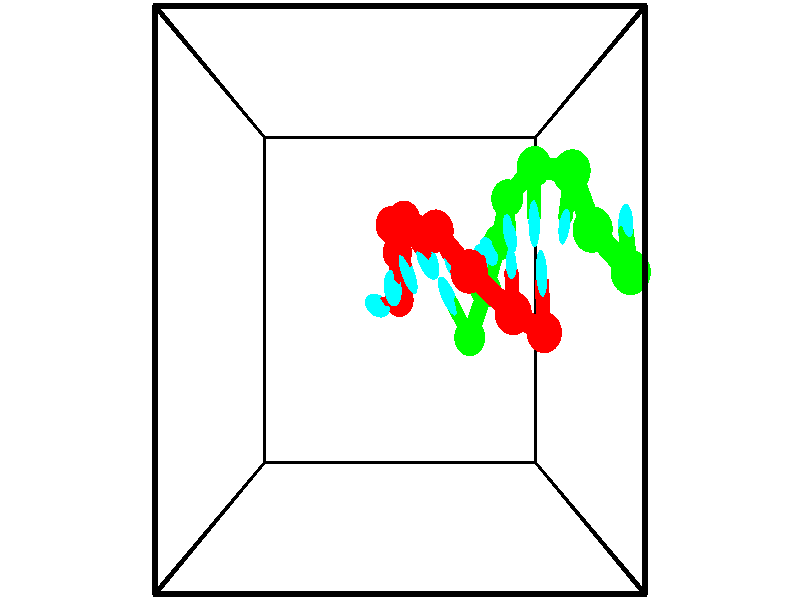 // switches for output
#declare DRAW_BASES = 1; // possible values are 0, 1; only relevant for DNA ribbons
#declare DRAW_BASES_TYPE = 3; // possible values are 1, 2, 3; only relevant for DNA ribbons
#declare DRAW_FOG = 0; // set to 1 to enable fog

#include "colors.inc"

#include "transforms.inc"
background { rgb <1, 1, 1>}

#default {
   normal{
       ripples 0.25
       frequency 0.20
       turbulence 0.2
       lambda 5
   }
	finish {
		phong 0.1
		phong_size 40.
	}
}

// original window dimensions: 1024x640


// camera settings

camera {
	sky <-0, 1, 0>
	up <-0, 1, 0>
	right 1.6 * <1, 0, 0>
	location <2.5, 2.5, 11.1562>
	look_at <2.5, 2.5, 2.5>
	direction <0, 0, -8.6562>
	angle 67.0682
}


# declare cpy_camera_pos = <2.5, 2.5, 11.1562>;
# if (DRAW_FOG = 1)
fog {
	fog_type 2
	up vnormalize(cpy_camera_pos)
	color rgbt<1,1,1,0.3>
	distance 1e-5
	fog_alt 3e-3
	fog_offset 4
}
# end


// LIGHTS

# declare lum = 6;
global_settings {
	ambient_light rgb lum * <0.05, 0.05, 0.05>
	max_trace_level 15
}# declare cpy_direct_light_amount = 0.25;
light_source
{	1000 * <-1, -1, 1>,
	rgb lum * cpy_direct_light_amount
	parallel
}

light_source
{	1000 * <1, 1, -1>,
	rgb lum * cpy_direct_light_amount
	parallel
}

// strand 0

// nucleotide -1

// particle -1
sphere {
	<2.491569, 2.498752, 0.464931> 0.250000
	pigment { color rgbt <1,0,0,0> }
	no_shadow
}
cylinder {
	<2.281746, 2.455452, 0.802717>,  <2.155852, 2.429472, 1.005389>, 0.100000
	pigment { color rgbt <1,0,0,0> }
	no_shadow
}
cylinder {
	<2.281746, 2.455452, 0.802717>,  <2.491569, 2.498752, 0.464931>, 0.100000
	pigment { color rgbt <1,0,0,0> }
	no_shadow
}

// particle -1
sphere {
	<2.281746, 2.455452, 0.802717> 0.100000
	pigment { color rgbt <1,0,0,0> }
	no_shadow
}
sphere {
	0, 1
	scale<0.080000,0.200000,0.300000>
	matrix <0.622930, 0.627321, 0.467361,
		-0.580343, 0.771200, -0.261633,
		-0.524557, -0.108251, 0.844465,
		2.124379, 2.422977, 1.056057>
	pigment { color rgbt <0,1,1,0> }
	no_shadow
}
cylinder {
	<2.453999, 3.177304, 0.840698>,  <2.491569, 2.498752, 0.464931>, 0.130000
	pigment { color rgbt <1,0,0,0> }
	no_shadow
}

// nucleotide -1

// particle -1
sphere {
	<2.453999, 3.177304, 0.840698> 0.250000
	pigment { color rgbt <1,0,0,0> }
	no_shadow
}
cylinder {
	<2.413502, 2.883888, 1.109524>,  <2.389204, 2.707839, 1.270819>, 0.100000
	pigment { color rgbt <1,0,0,0> }
	no_shadow
}
cylinder {
	<2.413502, 2.883888, 1.109524>,  <2.453999, 3.177304, 0.840698>, 0.100000
	pigment { color rgbt <1,0,0,0> }
	no_shadow
}

// particle -1
sphere {
	<2.413502, 2.883888, 1.109524> 0.100000
	pigment { color rgbt <1,0,0,0> }
	no_shadow
}
sphere {
	0, 1
	scale<0.080000,0.200000,0.300000>
	matrix <0.762991, 0.376261, 0.525617,
		-0.638432, 0.565994, 0.521590,
		-0.101242, -0.733539, 0.672065,
		2.383129, 2.663827, 1.311143>
	pigment { color rgbt <0,1,1,0> }
	no_shadow
}
cylinder {
	<2.360377, 3.503249, 1.488116>,  <2.453999, 3.177304, 0.840698>, 0.130000
	pigment { color rgbt <1,0,0,0> }
	no_shadow
}

// nucleotide -1

// particle -1
sphere {
	<2.360377, 3.503249, 1.488116> 0.250000
	pigment { color rgbt <1,0,0,0> }
	no_shadow
}
cylinder {
	<2.514278, 3.135105, 1.516125>,  <2.606619, 2.914219, 1.532930>, 0.100000
	pigment { color rgbt <1,0,0,0> }
	no_shadow
}
cylinder {
	<2.514278, 3.135105, 1.516125>,  <2.360377, 3.503249, 1.488116>, 0.100000
	pigment { color rgbt <1,0,0,0> }
	no_shadow
}

// particle -1
sphere {
	<2.514278, 3.135105, 1.516125> 0.100000
	pigment { color rgbt <1,0,0,0> }
	no_shadow
}
sphere {
	0, 1
	scale<0.080000,0.200000,0.300000>
	matrix <0.848512, 0.382536, 0.365641,
		-0.363307, -0.081268, 0.928118,
		0.384754, -0.920359, 0.070021,
		2.629705, 2.858997, 1.537131>
	pigment { color rgbt <0,1,1,0> }
	no_shadow
}
cylinder {
	<2.555594, 3.480844, 2.167551>,  <2.360377, 3.503249, 1.488116>, 0.130000
	pigment { color rgbt <1,0,0,0> }
	no_shadow
}

// nucleotide -1

// particle -1
sphere {
	<2.555594, 3.480844, 2.167551> 0.250000
	pigment { color rgbt <1,0,0,0> }
	no_shadow
}
cylinder {
	<2.771133, 3.212448, 1.963820>,  <2.900457, 3.051411, 1.841581>, 0.100000
	pigment { color rgbt <1,0,0,0> }
	no_shadow
}
cylinder {
	<2.771133, 3.212448, 1.963820>,  <2.555594, 3.480844, 2.167551>, 0.100000
	pigment { color rgbt <1,0,0,0> }
	no_shadow
}

// particle -1
sphere {
	<2.771133, 3.212448, 1.963820> 0.100000
	pigment { color rgbt <1,0,0,0> }
	no_shadow
}
sphere {
	0, 1
	scale<0.080000,0.200000,0.300000>
	matrix <0.764161, 0.134875, 0.630767,
		-0.354542, -0.729096, 0.585422,
		0.538849, -0.670990, -0.509328,
		2.932788, 3.011151, 1.811021>
	pigment { color rgbt <0,1,1,0> }
	no_shadow
}
cylinder {
	<2.998109, 3.300606, 2.738062>,  <2.555594, 3.480844, 2.167551>, 0.130000
	pigment { color rgbt <1,0,0,0> }
	no_shadow
}

// nucleotide -1

// particle -1
sphere {
	<2.998109, 3.300606, 2.738062> 0.250000
	pigment { color rgbt <1,0,0,0> }
	no_shadow
}
cylinder {
	<3.154331, 3.131805, 2.410799>,  <3.248065, 3.030525, 2.214442>, 0.100000
	pigment { color rgbt <1,0,0,0> }
	no_shadow
}
cylinder {
	<3.154331, 3.131805, 2.410799>,  <2.998109, 3.300606, 2.738062>, 0.100000
	pigment { color rgbt <1,0,0,0> }
	no_shadow
}

// particle -1
sphere {
	<3.154331, 3.131805, 2.410799> 0.100000
	pigment { color rgbt <1,0,0,0> }
	no_shadow
}
sphere {
	0, 1
	scale<0.080000,0.200000,0.300000>
	matrix <0.916428, 0.093920, 0.389023,
		-0.087327, -0.901717, 0.423416,
		0.390556, -0.422003, -0.818156,
		3.271498, 3.005205, 2.165352>
	pigment { color rgbt <0,1,1,0> }
	no_shadow
}
cylinder {
	<3.431286, 2.821144, 3.012616>,  <2.998109, 3.300606, 2.738062>, 0.130000
	pigment { color rgbt <1,0,0,0> }
	no_shadow
}

// nucleotide -1

// particle -1
sphere {
	<3.431286, 2.821144, 3.012616> 0.250000
	pigment { color rgbt <1,0,0,0> }
	no_shadow
}
cylinder {
	<3.567078, 2.909557, 2.646906>,  <3.648552, 2.962605, 2.427480>, 0.100000
	pigment { color rgbt <1,0,0,0> }
	no_shadow
}
cylinder {
	<3.567078, 2.909557, 2.646906>,  <3.431286, 2.821144, 3.012616>, 0.100000
	pigment { color rgbt <1,0,0,0> }
	no_shadow
}

// particle -1
sphere {
	<3.567078, 2.909557, 2.646906> 0.100000
	pigment { color rgbt <1,0,0,0> }
	no_shadow
}
sphere {
	0, 1
	scale<0.080000,0.200000,0.300000>
	matrix <0.912464, 0.158631, 0.377156,
		0.228396, -0.962279, -0.147833,
		0.339478, 0.221034, -0.914275,
		3.668921, 2.975867, 2.372623>
	pigment { color rgbt <0,1,1,0> }
	no_shadow
}
cylinder {
	<4.049582, 2.348401, 2.887699>,  <3.431286, 2.821144, 3.012616>, 0.130000
	pigment { color rgbt <1,0,0,0> }
	no_shadow
}

// nucleotide -1

// particle -1
sphere {
	<4.049582, 2.348401, 2.887699> 0.250000
	pigment { color rgbt <1,0,0,0> }
	no_shadow
}
cylinder {
	<4.082817, 2.650867, 2.628065>,  <4.102758, 2.832347, 2.472285>, 0.100000
	pigment { color rgbt <1,0,0,0> }
	no_shadow
}
cylinder {
	<4.082817, 2.650867, 2.628065>,  <4.049582, 2.348401, 2.887699>, 0.100000
	pigment { color rgbt <1,0,0,0> }
	no_shadow
}

// particle -1
sphere {
	<4.082817, 2.650867, 2.628065> 0.100000
	pigment { color rgbt <1,0,0,0> }
	no_shadow
}
sphere {
	0, 1
	scale<0.080000,0.200000,0.300000>
	matrix <0.985734, 0.033304, 0.164982,
		0.146370, -0.653533, -0.742611,
		0.083089, 0.756165, -0.649084,
		4.107744, 2.877717, 2.433340>
	pigment { color rgbt <0,1,1,0> }
	no_shadow
}
cylinder {
	<4.589679, 2.107808, 2.400925>,  <4.049582, 2.348401, 2.887699>, 0.130000
	pigment { color rgbt <1,0,0,0> }
	no_shadow
}

// nucleotide -1

// particle -1
sphere {
	<4.589679, 2.107808, 2.400925> 0.250000
	pigment { color rgbt <1,0,0,0> }
	no_shadow
}
cylinder {
	<4.563004, 2.506069, 2.426937>,  <4.546998, 2.745026, 2.442545>, 0.100000
	pigment { color rgbt <1,0,0,0> }
	no_shadow
}
cylinder {
	<4.563004, 2.506069, 2.426937>,  <4.589679, 2.107808, 2.400925>, 0.100000
	pigment { color rgbt <1,0,0,0> }
	no_shadow
}

// particle -1
sphere {
	<4.563004, 2.506069, 2.426937> 0.100000
	pigment { color rgbt <1,0,0,0> }
	no_shadow
}
sphere {
	0, 1
	scale<0.080000,0.200000,0.300000>
	matrix <0.978751, 0.052613, 0.198190,
		0.193906, 0.076867, -0.978004,
		-0.066689, 0.995652, 0.065031,
		4.542997, 2.804765, 2.446446>
	pigment { color rgbt <0,1,1,0> }
	no_shadow
}
// strand 1

// nucleotide -1

// particle -1
sphere {
	<5.592884, 2.805379, 3.061678> 0.250000
	pigment { color rgbt <0,1,0,0> }
	no_shadow
}
cylinder {
	<5.640106, 3.127224, 2.828899>,  <5.668440, 3.320331, 2.689232>, 0.100000
	pigment { color rgbt <0,1,0,0> }
	no_shadow
}
cylinder {
	<5.640106, 3.127224, 2.828899>,  <5.592884, 2.805379, 3.061678>, 0.100000
	pigment { color rgbt <0,1,0,0> }
	no_shadow
}

// particle -1
sphere {
	<5.640106, 3.127224, 2.828899> 0.100000
	pigment { color rgbt <0,1,0,0> }
	no_shadow
}
sphere {
	0, 1
	scale<0.080000,0.200000,0.300000>
	matrix <-0.992840, 0.106386, -0.054321,
		0.018204, 0.584193, 0.811411,
		0.118057, 0.804612, -0.581947,
		5.675523, 3.368608, 2.654315>
	pigment { color rgbt <0,1,1,0> }
	no_shadow
}
cylinder {
	<5.015122, 3.264613, 3.266801>,  <5.592884, 2.805379, 3.061678>, 0.130000
	pigment { color rgbt <0,1,0,0> }
	no_shadow
}

// nucleotide -1

// particle -1
sphere {
	<5.015122, 3.264613, 3.266801> 0.250000
	pigment { color rgbt <0,1,0,0> }
	no_shadow
}
cylinder {
	<5.132278, 3.333294, 2.890560>,  <5.202572, 3.374502, 2.664815>, 0.100000
	pigment { color rgbt <0,1,0,0> }
	no_shadow
}
cylinder {
	<5.132278, 3.333294, 2.890560>,  <5.015122, 3.264613, 3.266801>, 0.100000
	pigment { color rgbt <0,1,0,0> }
	no_shadow
}

// particle -1
sphere {
	<5.132278, 3.333294, 2.890560> 0.100000
	pigment { color rgbt <0,1,0,0> }
	no_shadow
}
sphere {
	0, 1
	scale<0.080000,0.200000,0.300000>
	matrix <-0.951591, -0.043563, -0.304264,
		-0.093218, 0.984185, 0.150630,
		0.292890, 0.171701, -0.940603,
		5.220146, 3.384804, 2.608379>
	pigment { color rgbt <0,1,1,0> }
	no_shadow
}
cylinder {
	<4.843440, 3.960901, 2.907100>,  <5.015122, 3.264613, 3.266801>, 0.130000
	pigment { color rgbt <0,1,0,0> }
	no_shadow
}

// nucleotide -1

// particle -1
sphere {
	<4.843440, 3.960901, 2.907100> 0.250000
	pigment { color rgbt <0,1,0,0> }
	no_shadow
}
cylinder {
	<4.862625, 3.660168, 2.644058>,  <4.874136, 3.479728, 2.486233>, 0.100000
	pigment { color rgbt <0,1,0,0> }
	no_shadow
}
cylinder {
	<4.862625, 3.660168, 2.644058>,  <4.843440, 3.960901, 2.907100>, 0.100000
	pigment { color rgbt <0,1,0,0> }
	no_shadow
}

// particle -1
sphere {
	<4.862625, 3.660168, 2.644058> 0.100000
	pigment { color rgbt <0,1,0,0> }
	no_shadow
}
sphere {
	0, 1
	scale<0.080000,0.200000,0.300000>
	matrix <-0.967582, 0.128464, -0.217442,
		0.247959, 0.646717, -0.721300,
		0.047962, -0.751834, -0.657606,
		4.877014, 3.434618, 2.446777>
	pigment { color rgbt <0,1,1,0> }
	no_shadow
}
cylinder {
	<4.469987, 4.133926, 2.273205>,  <4.843440, 3.960901, 2.907100>, 0.130000
	pigment { color rgbt <0,1,0,0> }
	no_shadow
}

// nucleotide -1

// particle -1
sphere {
	<4.469987, 4.133926, 2.273205> 0.250000
	pigment { color rgbt <0,1,0,0> }
	no_shadow
}
cylinder {
	<4.464203, 3.736008, 2.313545>,  <4.460732, 3.497257, 2.337749>, 0.100000
	pigment { color rgbt <0,1,0,0> }
	no_shadow
}
cylinder {
	<4.464203, 3.736008, 2.313545>,  <4.469987, 4.133926, 2.273205>, 0.100000
	pigment { color rgbt <0,1,0,0> }
	no_shadow
}

// particle -1
sphere {
	<4.464203, 3.736008, 2.313545> 0.100000
	pigment { color rgbt <0,1,0,0> }
	no_shadow
}
sphere {
	0, 1
	scale<0.080000,0.200000,0.300000>
	matrix <-0.952294, -0.017047, -0.304705,
		0.304839, -0.100445, -0.947093,
		-0.014461, -0.994796, 0.100850,
		4.459865, 3.437569, 2.343800>
	pigment { color rgbt <0,1,1,0> }
	no_shadow
}
cylinder {
	<4.199666, 3.843308, 1.581885>,  <4.469987, 4.133926, 2.273205>, 0.130000
	pigment { color rgbt <0,1,0,0> }
	no_shadow
}

// nucleotide -1

// particle -1
sphere {
	<4.199666, 3.843308, 1.581885> 0.250000
	pigment { color rgbt <0,1,0,0> }
	no_shadow
}
cylinder {
	<4.173447, 3.553944, 1.856804>,  <4.157715, 3.380325, 2.021755>, 0.100000
	pigment { color rgbt <0,1,0,0> }
	no_shadow
}
cylinder {
	<4.173447, 3.553944, 1.856804>,  <4.199666, 3.843308, 1.581885>, 0.100000
	pigment { color rgbt <0,1,0,0> }
	no_shadow
}

// particle -1
sphere {
	<4.173447, 3.553944, 1.856804> 0.100000
	pigment { color rgbt <0,1,0,0> }
	no_shadow
}
sphere {
	0, 1
	scale<0.080000,0.200000,0.300000>
	matrix <-0.871358, -0.294144, -0.392701,
		0.486249, -0.624624, -0.611071,
		-0.065547, -0.723412, 0.687298,
		4.153782, 3.336920, 2.062994>
	pigment { color rgbt <0,1,1,0> }
	no_shadow
}
cylinder {
	<4.127264, 3.289054, 1.207646>,  <4.199666, 3.843308, 1.581885>, 0.130000
	pigment { color rgbt <0,1,0,0> }
	no_shadow
}

// nucleotide -1

// particle -1
sphere {
	<4.127264, 3.289054, 1.207646> 0.250000
	pigment { color rgbt <0,1,0,0> }
	no_shadow
}
cylinder {
	<3.981491, 3.195827, 1.568283>,  <3.894027, 3.139892, 1.784665>, 0.100000
	pigment { color rgbt <0,1,0,0> }
	no_shadow
}
cylinder {
	<3.981491, 3.195827, 1.568283>,  <4.127264, 3.289054, 1.207646>, 0.100000
	pigment { color rgbt <0,1,0,0> }
	no_shadow
}

// particle -1
sphere {
	<3.981491, 3.195827, 1.568283> 0.100000
	pigment { color rgbt <0,1,0,0> }
	no_shadow
}
sphere {
	0, 1
	scale<0.080000,0.200000,0.300000>
	matrix <-0.780718, -0.451281, -0.432232,
		0.507611, -0.861409, -0.017498,
		-0.364432, -0.233066, 0.901593,
		3.872161, 3.125908, 1.838761>
	pigment { color rgbt <0,1,1,0> }
	no_shadow
}
cylinder {
	<3.925171, 2.645186, 1.125889>,  <4.127264, 3.289054, 1.207646>, 0.130000
	pigment { color rgbt <0,1,0,0> }
	no_shadow
}

// nucleotide -1

// particle -1
sphere {
	<3.925171, 2.645186, 1.125889> 0.250000
	pigment { color rgbt <0,1,0,0> }
	no_shadow
}
cylinder {
	<3.721817, 2.738617, 1.457428>,  <3.599805, 2.794676, 1.656351>, 0.100000
	pigment { color rgbt <0,1,0,0> }
	no_shadow
}
cylinder {
	<3.721817, 2.738617, 1.457428>,  <3.925171, 2.645186, 1.125889>, 0.100000
	pigment { color rgbt <0,1,0,0> }
	no_shadow
}

// particle -1
sphere {
	<3.721817, 2.738617, 1.457428> 0.100000
	pigment { color rgbt <0,1,0,0> }
	no_shadow
}
sphere {
	0, 1
	scale<0.080000,0.200000,0.300000>
	matrix <-0.832777, -0.378308, -0.404184,
		0.219151, -0.895726, 0.386844,
		-0.508385, 0.233577, 0.828847,
		3.569302, 2.808690, 1.706082>
	pigment { color rgbt <0,1,1,0> }
	no_shadow
}
cylinder {
	<3.627954, 1.993845, 1.382554>,  <3.925171, 2.645186, 1.125889>, 0.130000
	pigment { color rgbt <0,1,0,0> }
	no_shadow
}

// nucleotide -1

// particle -1
sphere {
	<3.627954, 1.993845, 1.382554> 0.250000
	pigment { color rgbt <0,1,0,0> }
	no_shadow
}
cylinder {
	<3.420860, 2.311897, 1.508865>,  <3.296604, 2.502729, 1.584652>, 0.100000
	pigment { color rgbt <0,1,0,0> }
	no_shadow
}
cylinder {
	<3.420860, 2.311897, 1.508865>,  <3.627954, 1.993845, 1.382554>, 0.100000
	pigment { color rgbt <0,1,0,0> }
	no_shadow
}

// particle -1
sphere {
	<3.420860, 2.311897, 1.508865> 0.100000
	pigment { color rgbt <0,1,0,0> }
	no_shadow
}
sphere {
	0, 1
	scale<0.080000,0.200000,0.300000>
	matrix <-0.827918, -0.372610, -0.419182,
		-0.215642, -0.478464, 0.851217,
		-0.517735, 0.795131, 0.315779,
		3.265540, 2.550437, 1.603599>
	pigment { color rgbt <0,1,1,0> }
	no_shadow
}
// box output
cylinder {
	<0.000000, 0.000000, 0.000000>,  <5.000000, 0.000000, 0.000000>, 0.025000
	pigment { color rgbt <0,0,0,0> }
	no_shadow
}
cylinder {
	<0.000000, 0.000000, 0.000000>,  <0.000000, 5.000000, 0.000000>, 0.025000
	pigment { color rgbt <0,0,0,0> }
	no_shadow
}
cylinder {
	<0.000000, 0.000000, 0.000000>,  <0.000000, 0.000000, 5.000000>, 0.025000
	pigment { color rgbt <0,0,0,0> }
	no_shadow
}
cylinder {
	<5.000000, 5.000000, 5.000000>,  <0.000000, 5.000000, 5.000000>, 0.025000
	pigment { color rgbt <0,0,0,0> }
	no_shadow
}
cylinder {
	<5.000000, 5.000000, 5.000000>,  <5.000000, 0.000000, 5.000000>, 0.025000
	pigment { color rgbt <0,0,0,0> }
	no_shadow
}
cylinder {
	<5.000000, 5.000000, 5.000000>,  <5.000000, 5.000000, 0.000000>, 0.025000
	pigment { color rgbt <0,0,0,0> }
	no_shadow
}
cylinder {
	<0.000000, 0.000000, 5.000000>,  <0.000000, 5.000000, 5.000000>, 0.025000
	pigment { color rgbt <0,0,0,0> }
	no_shadow
}
cylinder {
	<0.000000, 0.000000, 5.000000>,  <5.000000, 0.000000, 5.000000>, 0.025000
	pigment { color rgbt <0,0,0,0> }
	no_shadow
}
cylinder {
	<5.000000, 5.000000, 0.000000>,  <0.000000, 5.000000, 0.000000>, 0.025000
	pigment { color rgbt <0,0,0,0> }
	no_shadow
}
cylinder {
	<5.000000, 5.000000, 0.000000>,  <5.000000, 0.000000, 0.000000>, 0.025000
	pigment { color rgbt <0,0,0,0> }
	no_shadow
}
cylinder {
	<5.000000, 0.000000, 5.000000>,  <5.000000, 0.000000, 0.000000>, 0.025000
	pigment { color rgbt <0,0,0,0> }
	no_shadow
}
cylinder {
	<0.000000, 5.000000, 0.000000>,  <0.000000, 5.000000, 5.000000>, 0.025000
	pigment { color rgbt <0,0,0,0> }
	no_shadow
}
// end of box output

